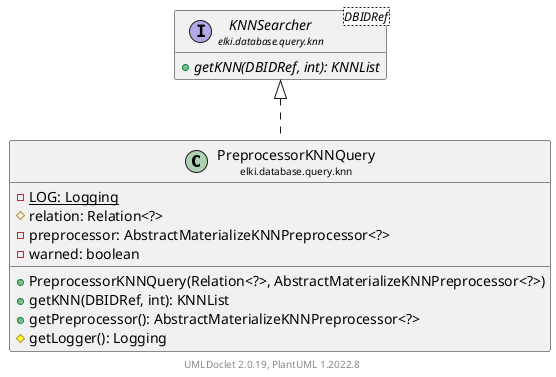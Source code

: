 @startuml
    remove .*\.(Instance|Par|Parameterizer|Factory)$
    set namespaceSeparator none
    hide empty fields
    hide empty methods

    class "<size:14>PreprocessorKNNQuery\n<size:10>elki.database.query.knn" as elki.database.query.knn.PreprocessorKNNQuery [[PreprocessorKNNQuery.html]] {
        {static} -LOG: Logging
        #relation: Relation<?>
        -preprocessor: AbstractMaterializeKNNPreprocessor<?>
        -warned: boolean
        +PreprocessorKNNQuery(Relation<?>, AbstractMaterializeKNNPreprocessor<?>)
        +getKNN(DBIDRef, int): KNNList
        +getPreprocessor(): AbstractMaterializeKNNPreprocessor<?>
        #getLogger(): Logging
    }

    interface "<size:14>KNNSearcher\n<size:10>elki.database.query.knn" as elki.database.query.knn.KNNSearcher<DBIDRef> [[KNNSearcher.html]] {
        {abstract} +getKNN(DBIDRef, int): KNNList
    }

    elki.database.query.knn.KNNSearcher <|.. elki.database.query.knn.PreprocessorKNNQuery

    center footer UMLDoclet 2.0.19, PlantUML 1.2022.8
@enduml
